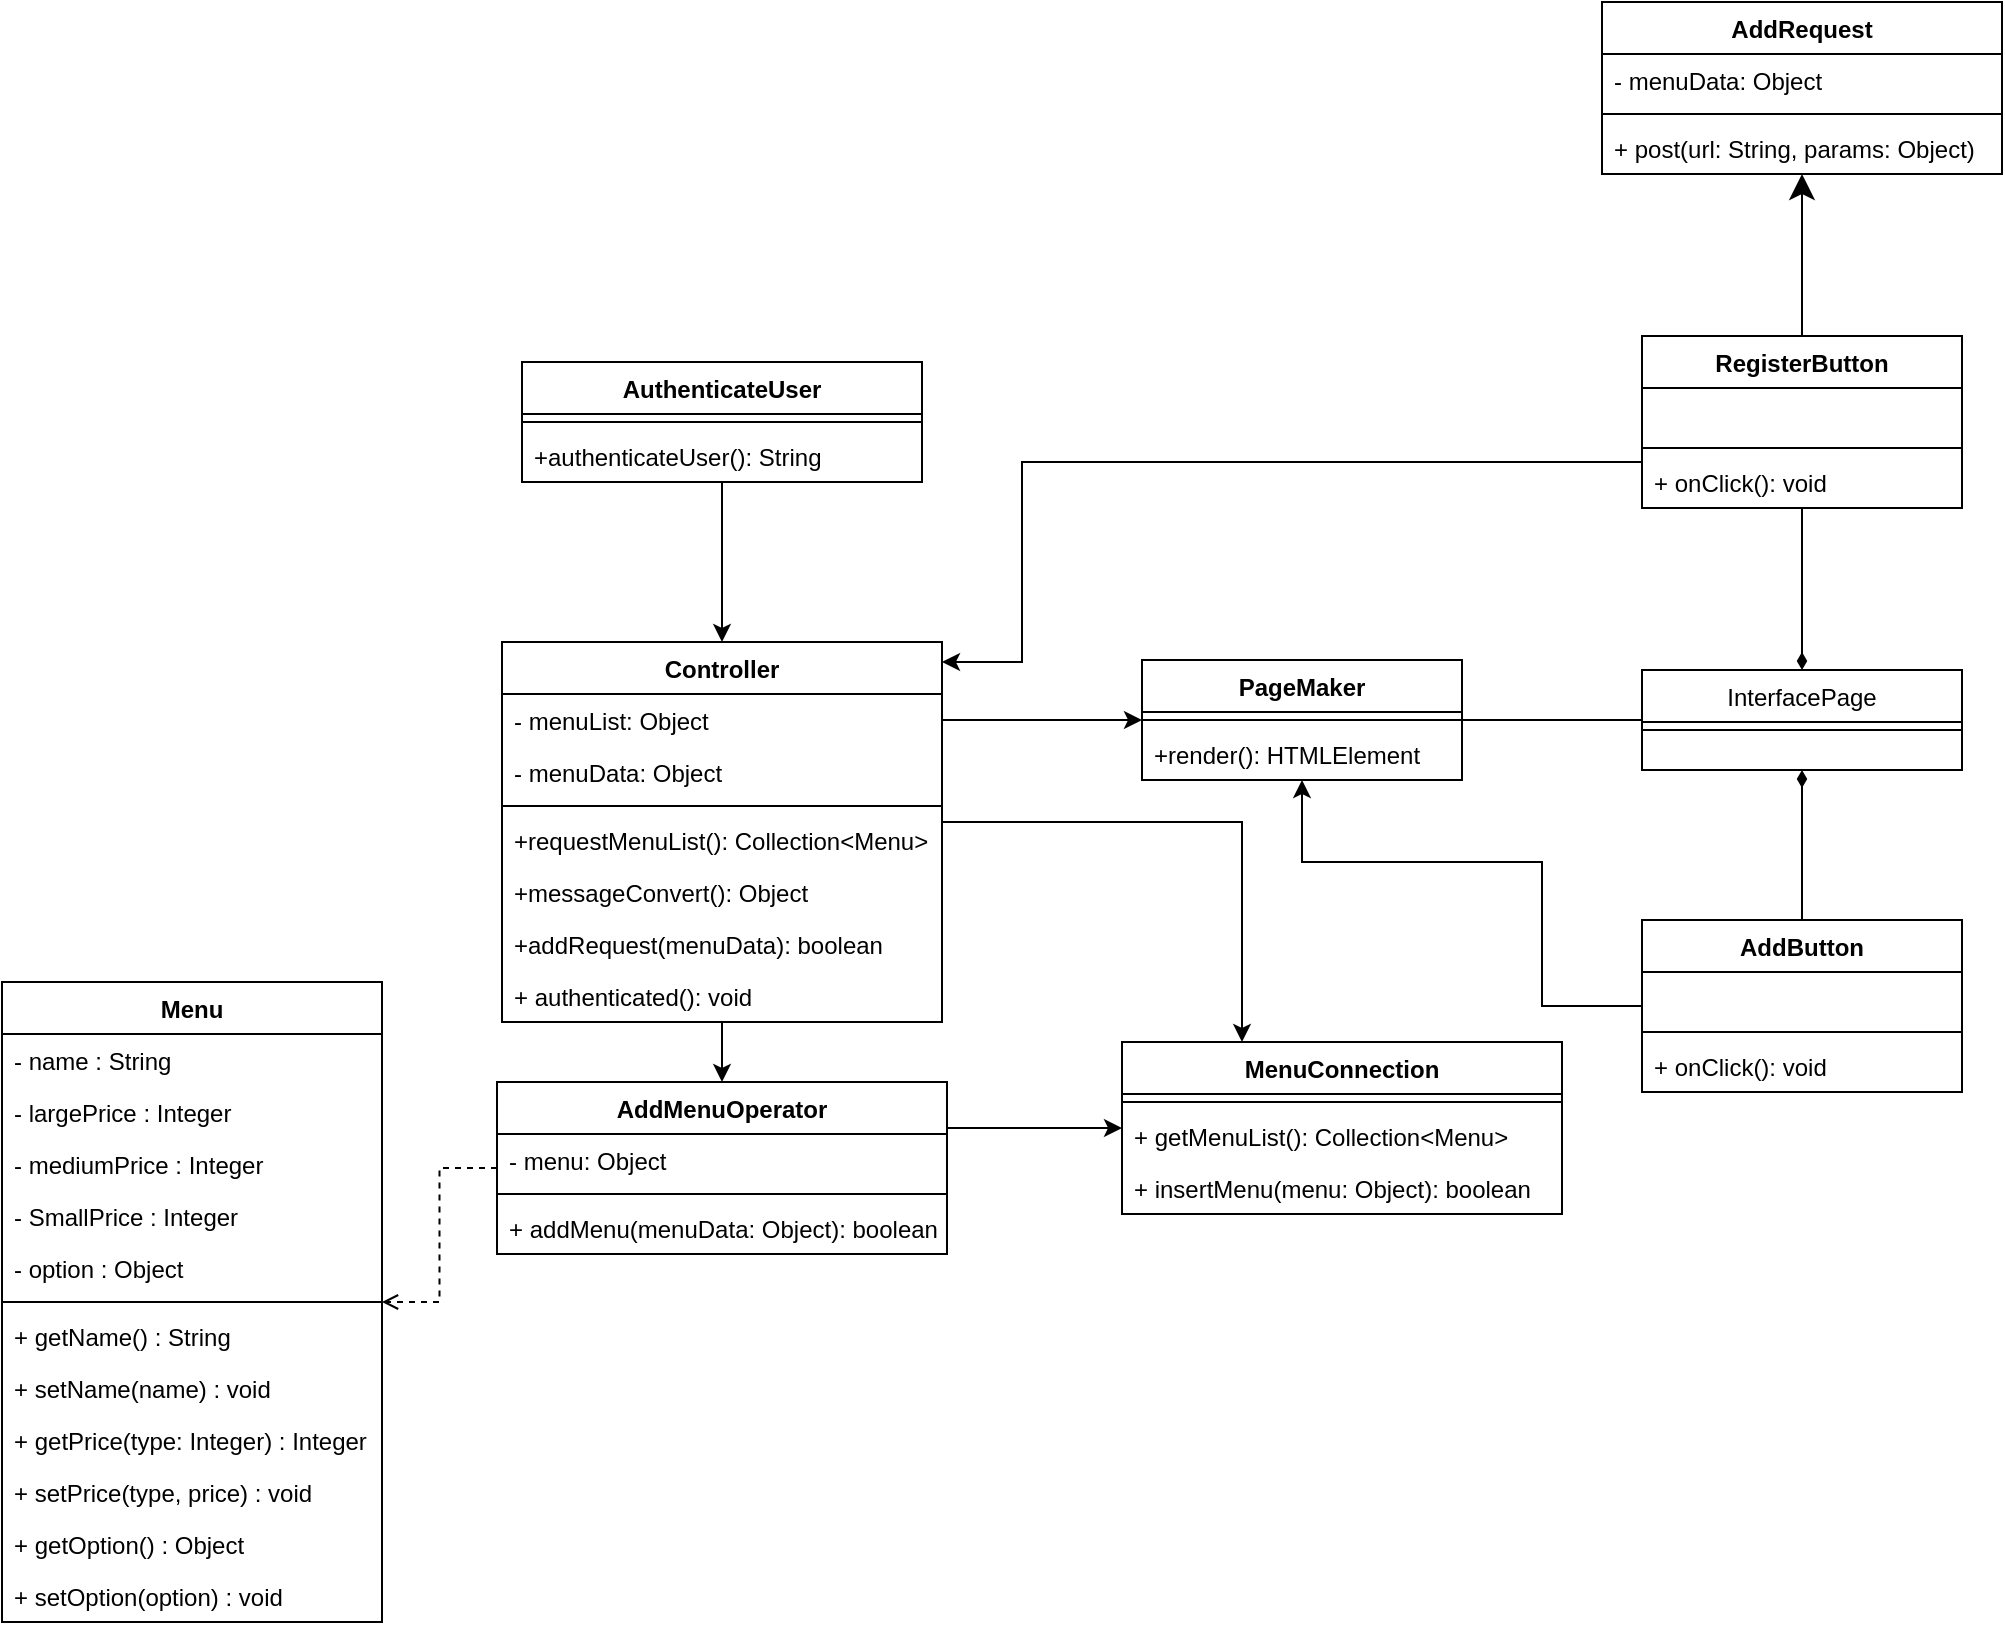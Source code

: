 <mxfile version="14.6.11" type="device"><diagram id="C5RBs43oDa-KdzZeNtuy" name="Page-1"><mxGraphModel dx="1607" dy="1112" grid="1" gridSize="10" guides="1" tooltips="1" connect="1" arrows="1" fold="1" page="1" pageScale="1" pageWidth="827" pageHeight="1169" math="0" shadow="0"><root><mxCell id="WIyWlLk6GJQsqaUBKTNV-0"/><mxCell id="WIyWlLk6GJQsqaUBKTNV-1" parent="WIyWlLk6GJQsqaUBKTNV-0"/><mxCell id="pPJMMQS9cLCAIbt_P9wO-0" value="MenuConnection" style="swimlane;fontStyle=1;align=center;verticalAlign=top;childLayout=stackLayout;horizontal=1;startSize=26;horizontalStack=0;resizeParent=1;resizeParentMax=0;resizeLast=0;collapsible=1;marginBottom=0;" vertex="1" parent="WIyWlLk6GJQsqaUBKTNV-1"><mxGeometry x="180" y="560" width="220" height="86" as="geometry"/></mxCell><mxCell id="pPJMMQS9cLCAIbt_P9wO-1" value="" style="line;strokeWidth=1;fillColor=none;align=left;verticalAlign=middle;spacingTop=-1;spacingLeft=3;spacingRight=3;rotatable=0;labelPosition=right;points=[];portConstraint=eastwest;" vertex="1" parent="pPJMMQS9cLCAIbt_P9wO-0"><mxGeometry y="26" width="220" height="8" as="geometry"/></mxCell><mxCell id="pPJMMQS9cLCAIbt_P9wO-2" value="+ getMenuList(): Collection&lt;Menu&gt;" style="text;strokeColor=none;fillColor=none;align=left;verticalAlign=top;spacingLeft=4;spacingRight=4;overflow=hidden;rotatable=0;points=[[0,0.5],[1,0.5]];portConstraint=eastwest;" vertex="1" parent="pPJMMQS9cLCAIbt_P9wO-0"><mxGeometry y="34" width="220" height="26" as="geometry"/></mxCell><mxCell id="pPJMMQS9cLCAIbt_P9wO-3" value="+ insertMenu(menu: Object): boolean" style="text;strokeColor=none;fillColor=none;align=left;verticalAlign=top;spacingLeft=4;spacingRight=4;overflow=hidden;rotatable=0;points=[[0,0.5],[1,0.5]];portConstraint=eastwest;" vertex="1" parent="pPJMMQS9cLCAIbt_P9wO-0"><mxGeometry y="60" width="220" height="26" as="geometry"/></mxCell><mxCell id="pPJMMQS9cLCAIbt_P9wO-4" style="edgeStyle=orthogonalEdgeStyle;rounded=0;orthogonalLoop=1;jettySize=auto;html=1;endArrow=open;endFill=0;endSize=6;dashed=1;" edge="1" parent="WIyWlLk6GJQsqaUBKTNV-1" source="pPJMMQS9cLCAIbt_P9wO-19" target="pPJMMQS9cLCAIbt_P9wO-5"><mxGeometry relative="1" as="geometry"/></mxCell><mxCell id="pPJMMQS9cLCAIbt_P9wO-5" value="Menu" style="swimlane;fontStyle=1;align=center;verticalAlign=top;childLayout=stackLayout;horizontal=1;startSize=26;horizontalStack=0;resizeParent=1;resizeParentMax=0;resizeLast=0;collapsible=1;marginBottom=0;" vertex="1" parent="WIyWlLk6GJQsqaUBKTNV-1"><mxGeometry x="-380" y="530" width="190" height="320" as="geometry"/></mxCell><mxCell id="pPJMMQS9cLCAIbt_P9wO-6" value="- name : String" style="text;strokeColor=none;fillColor=none;align=left;verticalAlign=top;spacingLeft=4;spacingRight=4;overflow=hidden;rotatable=0;points=[[0,0.5],[1,0.5]];portConstraint=eastwest;" vertex="1" parent="pPJMMQS9cLCAIbt_P9wO-5"><mxGeometry y="26" width="190" height="26" as="geometry"/></mxCell><mxCell id="pPJMMQS9cLCAIbt_P9wO-7" value="- largePrice : Integer" style="text;strokeColor=none;fillColor=none;align=left;verticalAlign=top;spacingLeft=4;spacingRight=4;overflow=hidden;rotatable=0;points=[[0,0.5],[1,0.5]];portConstraint=eastwest;" vertex="1" parent="pPJMMQS9cLCAIbt_P9wO-5"><mxGeometry y="52" width="190" height="26" as="geometry"/></mxCell><mxCell id="pPJMMQS9cLCAIbt_P9wO-8" value="- mediumPrice : Integer" style="text;strokeColor=none;fillColor=none;align=left;verticalAlign=top;spacingLeft=4;spacingRight=4;overflow=hidden;rotatable=0;points=[[0,0.5],[1,0.5]];portConstraint=eastwest;" vertex="1" parent="pPJMMQS9cLCAIbt_P9wO-5"><mxGeometry y="78" width="190" height="26" as="geometry"/></mxCell><mxCell id="pPJMMQS9cLCAIbt_P9wO-9" value="- SmallPrice : Integer" style="text;strokeColor=none;fillColor=none;align=left;verticalAlign=top;spacingLeft=4;spacingRight=4;overflow=hidden;rotatable=0;points=[[0,0.5],[1,0.5]];portConstraint=eastwest;" vertex="1" parent="pPJMMQS9cLCAIbt_P9wO-5"><mxGeometry y="104" width="190" height="26" as="geometry"/></mxCell><mxCell id="pPJMMQS9cLCAIbt_P9wO-10" value="- option : Object" style="text;strokeColor=none;fillColor=none;align=left;verticalAlign=top;spacingLeft=4;spacingRight=4;overflow=hidden;rotatable=0;points=[[0,0.5],[1,0.5]];portConstraint=eastwest;" vertex="1" parent="pPJMMQS9cLCAIbt_P9wO-5"><mxGeometry y="130" width="190" height="26" as="geometry"/></mxCell><mxCell id="pPJMMQS9cLCAIbt_P9wO-11" value="" style="line;strokeWidth=1;fillColor=none;align=left;verticalAlign=middle;spacingTop=-1;spacingLeft=3;spacingRight=3;rotatable=0;labelPosition=right;points=[];portConstraint=eastwest;" vertex="1" parent="pPJMMQS9cLCAIbt_P9wO-5"><mxGeometry y="156" width="190" height="8" as="geometry"/></mxCell><mxCell id="pPJMMQS9cLCAIbt_P9wO-12" value="+ getName() : String" style="text;strokeColor=none;fillColor=none;align=left;verticalAlign=top;spacingLeft=4;spacingRight=4;overflow=hidden;rotatable=0;points=[[0,0.5],[1,0.5]];portConstraint=eastwest;" vertex="1" parent="pPJMMQS9cLCAIbt_P9wO-5"><mxGeometry y="164" width="190" height="26" as="geometry"/></mxCell><mxCell id="pPJMMQS9cLCAIbt_P9wO-13" value="+ setName(name) : void" style="text;strokeColor=none;fillColor=none;align=left;verticalAlign=top;spacingLeft=4;spacingRight=4;overflow=hidden;rotatable=0;points=[[0,0.5],[1,0.5]];portConstraint=eastwest;" vertex="1" parent="pPJMMQS9cLCAIbt_P9wO-5"><mxGeometry y="190" width="190" height="26" as="geometry"/></mxCell><mxCell id="pPJMMQS9cLCAIbt_P9wO-14" value="+ getPrice(type: Integer) : Integer" style="text;strokeColor=none;fillColor=none;align=left;verticalAlign=top;spacingLeft=4;spacingRight=4;overflow=hidden;rotatable=0;points=[[0,0.5],[1,0.5]];portConstraint=eastwest;" vertex="1" parent="pPJMMQS9cLCAIbt_P9wO-5"><mxGeometry y="216" width="190" height="26" as="geometry"/></mxCell><mxCell id="pPJMMQS9cLCAIbt_P9wO-15" value="+ setPrice(type, price) : void" style="text;strokeColor=none;fillColor=none;align=left;verticalAlign=top;spacingLeft=4;spacingRight=4;overflow=hidden;rotatable=0;points=[[0,0.5],[1,0.5]];portConstraint=eastwest;" vertex="1" parent="pPJMMQS9cLCAIbt_P9wO-5"><mxGeometry y="242" width="190" height="26" as="geometry"/></mxCell><mxCell id="pPJMMQS9cLCAIbt_P9wO-16" value="+ getOption() : Object" style="text;strokeColor=none;fillColor=none;align=left;verticalAlign=top;spacingLeft=4;spacingRight=4;overflow=hidden;rotatable=0;points=[[0,0.5],[1,0.5]];portConstraint=eastwest;" vertex="1" parent="pPJMMQS9cLCAIbt_P9wO-5"><mxGeometry y="268" width="190" height="26" as="geometry"/></mxCell><mxCell id="pPJMMQS9cLCAIbt_P9wO-17" value="+ setOption(option) : void" style="text;strokeColor=none;fillColor=none;align=left;verticalAlign=top;spacingLeft=4;spacingRight=4;overflow=hidden;rotatable=0;points=[[0,0.5],[1,0.5]];portConstraint=eastwest;" vertex="1" parent="pPJMMQS9cLCAIbt_P9wO-5"><mxGeometry y="294" width="190" height="26" as="geometry"/></mxCell><mxCell id="pPJMMQS9cLCAIbt_P9wO-18" style="edgeStyle=orthogonalEdgeStyle;rounded=0;orthogonalLoop=1;jettySize=auto;html=1;endArrow=classic;endFill=1;endSize=6;" edge="1" parent="WIyWlLk6GJQsqaUBKTNV-1" source="pPJMMQS9cLCAIbt_P9wO-19" target="pPJMMQS9cLCAIbt_P9wO-0"><mxGeometry relative="1" as="geometry"><Array as="points"><mxPoint x="150" y="603"/><mxPoint x="150" y="603"/></Array></mxGeometry></mxCell><mxCell id="pPJMMQS9cLCAIbt_P9wO-19" value="AddMenuOperator" style="swimlane;fontStyle=1;align=center;verticalAlign=top;childLayout=stackLayout;horizontal=1;startSize=26;horizontalStack=0;resizeParent=1;resizeParentMax=0;resizeLast=0;collapsible=1;marginBottom=0;" vertex="1" parent="WIyWlLk6GJQsqaUBKTNV-1"><mxGeometry x="-132.5" y="580" width="225" height="86" as="geometry"/></mxCell><mxCell id="pPJMMQS9cLCAIbt_P9wO-20" value="- menu: Object" style="text;strokeColor=none;fillColor=none;align=left;verticalAlign=top;spacingLeft=4;spacingRight=4;overflow=hidden;rotatable=0;points=[[0,0.5],[1,0.5]];portConstraint=eastwest;" vertex="1" parent="pPJMMQS9cLCAIbt_P9wO-19"><mxGeometry y="26" width="225" height="26" as="geometry"/></mxCell><mxCell id="pPJMMQS9cLCAIbt_P9wO-21" value="" style="line;strokeWidth=1;fillColor=none;align=left;verticalAlign=middle;spacingTop=-1;spacingLeft=3;spacingRight=3;rotatable=0;labelPosition=right;points=[];portConstraint=eastwest;" vertex="1" parent="pPJMMQS9cLCAIbt_P9wO-19"><mxGeometry y="52" width="225" height="8" as="geometry"/></mxCell><mxCell id="pPJMMQS9cLCAIbt_P9wO-22" value="+ addMenu(menuData: Object): boolean" style="text;strokeColor=none;fillColor=none;align=left;verticalAlign=top;spacingLeft=4;spacingRight=4;overflow=hidden;rotatable=0;points=[[0,0.5],[1,0.5]];portConstraint=eastwest;" vertex="1" parent="pPJMMQS9cLCAIbt_P9wO-19"><mxGeometry y="60" width="225" height="26" as="geometry"/></mxCell><mxCell id="pPJMMQS9cLCAIbt_P9wO-23" style="edgeStyle=orthogonalEdgeStyle;rounded=0;orthogonalLoop=1;jettySize=auto;html=1;endArrow=none;endFill=0;" edge="1" parent="WIyWlLk6GJQsqaUBKTNV-1" source="pPJMMQS9cLCAIbt_P9wO-24" target="pPJMMQS9cLCAIbt_P9wO-56"><mxGeometry relative="1" as="geometry"/></mxCell><mxCell id="pPJMMQS9cLCAIbt_P9wO-24" value="PageMaker" style="swimlane;fontStyle=1;align=center;verticalAlign=top;childLayout=stackLayout;horizontal=1;startSize=26;horizontalStack=0;resizeParent=1;resizeParentMax=0;resizeLast=0;collapsible=1;marginBottom=0;" vertex="1" parent="WIyWlLk6GJQsqaUBKTNV-1"><mxGeometry x="190" y="369" width="160" height="60" as="geometry"/></mxCell><mxCell id="pPJMMQS9cLCAIbt_P9wO-25" value="" style="line;strokeWidth=1;fillColor=none;align=left;verticalAlign=middle;spacingTop=-1;spacingLeft=3;spacingRight=3;rotatable=0;labelPosition=right;points=[];portConstraint=eastwest;" vertex="1" parent="pPJMMQS9cLCAIbt_P9wO-24"><mxGeometry y="26" width="160" height="8" as="geometry"/></mxCell><mxCell id="pPJMMQS9cLCAIbt_P9wO-26" value="+render(): HTMLElement" style="text;strokeColor=none;fillColor=none;align=left;verticalAlign=top;spacingLeft=4;spacingRight=4;overflow=hidden;rotatable=0;points=[[0,0.5],[1,0.5]];portConstraint=eastwest;" vertex="1" parent="pPJMMQS9cLCAIbt_P9wO-24"><mxGeometry y="34" width="160" height="26" as="geometry"/></mxCell><mxCell id="pPJMMQS9cLCAIbt_P9wO-27" style="edgeStyle=orthogonalEdgeStyle;rounded=0;orthogonalLoop=1;jettySize=auto;html=1;" edge="1" parent="WIyWlLk6GJQsqaUBKTNV-1" source="pPJMMQS9cLCAIbt_P9wO-52" target="pPJMMQS9cLCAIbt_P9wO-30"><mxGeometry relative="1" as="geometry"/></mxCell><mxCell id="pPJMMQS9cLCAIbt_P9wO-28" style="edgeStyle=orthogonalEdgeStyle;rounded=0;orthogonalLoop=1;jettySize=auto;html=1;endArrow=classic;endFill=1;endSize=6;" edge="1" parent="WIyWlLk6GJQsqaUBKTNV-1" source="pPJMMQS9cLCAIbt_P9wO-30" target="pPJMMQS9cLCAIbt_P9wO-19"><mxGeometry relative="1" as="geometry"/></mxCell><mxCell id="pPJMMQS9cLCAIbt_P9wO-29" style="edgeStyle=orthogonalEdgeStyle;rounded=0;orthogonalLoop=1;jettySize=auto;html=1;endArrow=classic;endFill=1;endSize=6;" edge="1" parent="WIyWlLk6GJQsqaUBKTNV-1" source="pPJMMQS9cLCAIbt_P9wO-30" target="pPJMMQS9cLCAIbt_P9wO-0"><mxGeometry relative="1" as="geometry"><Array as="points"><mxPoint x="240" y="450"/></Array></mxGeometry></mxCell><mxCell id="pPJMMQS9cLCAIbt_P9wO-30" value="Controller" style="swimlane;fontStyle=1;align=center;verticalAlign=top;childLayout=stackLayout;horizontal=1;startSize=26;horizontalStack=0;resizeParent=1;resizeParentMax=0;resizeLast=0;collapsible=1;marginBottom=0;" vertex="1" parent="WIyWlLk6GJQsqaUBKTNV-1"><mxGeometry x="-130" y="360" width="220" height="190" as="geometry"/></mxCell><mxCell id="pPJMMQS9cLCAIbt_P9wO-31" value="- menuList: Object" style="text;strokeColor=none;fillColor=none;align=left;verticalAlign=top;spacingLeft=4;spacingRight=4;overflow=hidden;rotatable=0;points=[[0,0.5],[1,0.5]];portConstraint=eastwest;" vertex="1" parent="pPJMMQS9cLCAIbt_P9wO-30"><mxGeometry y="26" width="220" height="26" as="geometry"/></mxCell><mxCell id="pPJMMQS9cLCAIbt_P9wO-32" value="- menuData: Object" style="text;strokeColor=none;fillColor=none;align=left;verticalAlign=top;spacingLeft=4;spacingRight=4;overflow=hidden;rotatable=0;points=[[0,0.5],[1,0.5]];portConstraint=eastwest;" vertex="1" parent="pPJMMQS9cLCAIbt_P9wO-30"><mxGeometry y="52" width="220" height="26" as="geometry"/></mxCell><mxCell id="pPJMMQS9cLCAIbt_P9wO-33" value="" style="line;strokeWidth=1;fillColor=none;align=left;verticalAlign=middle;spacingTop=-1;spacingLeft=3;spacingRight=3;rotatable=0;labelPosition=right;points=[];portConstraint=eastwest;" vertex="1" parent="pPJMMQS9cLCAIbt_P9wO-30"><mxGeometry y="78" width="220" height="8" as="geometry"/></mxCell><mxCell id="pPJMMQS9cLCAIbt_P9wO-34" value="+requestMenuList(): Collection&lt;Menu&gt;" style="text;strokeColor=none;fillColor=none;align=left;verticalAlign=top;spacingLeft=4;spacingRight=4;overflow=hidden;rotatable=0;points=[[0,0.5],[1,0.5]];portConstraint=eastwest;" vertex="1" parent="pPJMMQS9cLCAIbt_P9wO-30"><mxGeometry y="86" width="220" height="26" as="geometry"/></mxCell><mxCell id="pPJMMQS9cLCAIbt_P9wO-35" value="+messageConvert(): Object" style="text;strokeColor=none;fillColor=none;align=left;verticalAlign=top;spacingLeft=4;spacingRight=4;overflow=hidden;rotatable=0;points=[[0,0.5],[1,0.5]];portConstraint=eastwest;" vertex="1" parent="pPJMMQS9cLCAIbt_P9wO-30"><mxGeometry y="112" width="220" height="26" as="geometry"/></mxCell><mxCell id="pPJMMQS9cLCAIbt_P9wO-36" value="+addRequest(menuData): boolean" style="text;strokeColor=none;fillColor=none;align=left;verticalAlign=top;spacingLeft=4;spacingRight=4;overflow=hidden;rotatable=0;points=[[0,0.5],[1,0.5]];portConstraint=eastwest;" vertex="1" parent="pPJMMQS9cLCAIbt_P9wO-30"><mxGeometry y="138" width="220" height="26" as="geometry"/></mxCell><mxCell id="pPJMMQS9cLCAIbt_P9wO-60" value="+ authenticated(): void" style="text;strokeColor=none;fillColor=none;align=left;verticalAlign=top;spacingLeft=4;spacingRight=4;overflow=hidden;rotatable=0;points=[[0,0.5],[1,0.5]];portConstraint=eastwest;" vertex="1" parent="pPJMMQS9cLCAIbt_P9wO-30"><mxGeometry y="164" width="220" height="26" as="geometry"/></mxCell><mxCell id="pPJMMQS9cLCAIbt_P9wO-37" value="AddRequest" style="swimlane;fontStyle=1;align=center;verticalAlign=top;childLayout=stackLayout;horizontal=1;startSize=26;horizontalStack=0;resizeParent=1;resizeParentMax=0;resizeLast=0;collapsible=1;marginBottom=0;" vertex="1" parent="WIyWlLk6GJQsqaUBKTNV-1"><mxGeometry x="420" y="40" width="200" height="86" as="geometry"/></mxCell><mxCell id="pPJMMQS9cLCAIbt_P9wO-38" value="- menuData: Object" style="text;strokeColor=none;fillColor=none;align=left;verticalAlign=top;spacingLeft=4;spacingRight=4;overflow=hidden;rotatable=0;points=[[0,0.5],[1,0.5]];portConstraint=eastwest;" vertex="1" parent="pPJMMQS9cLCAIbt_P9wO-37"><mxGeometry y="26" width="200" height="26" as="geometry"/></mxCell><mxCell id="pPJMMQS9cLCAIbt_P9wO-39" value="" style="line;strokeWidth=1;fillColor=none;align=left;verticalAlign=middle;spacingTop=-1;spacingLeft=3;spacingRight=3;rotatable=0;labelPosition=right;points=[];portConstraint=eastwest;" vertex="1" parent="pPJMMQS9cLCAIbt_P9wO-37"><mxGeometry y="52" width="200" height="8" as="geometry"/></mxCell><mxCell id="pPJMMQS9cLCAIbt_P9wO-40" value="+ post(url: String, params: Object)" style="text;strokeColor=none;fillColor=none;align=left;verticalAlign=top;spacingLeft=4;spacingRight=4;overflow=hidden;rotatable=0;points=[[0,0.5],[1,0.5]];portConstraint=eastwest;" vertex="1" parent="pPJMMQS9cLCAIbt_P9wO-37"><mxGeometry y="60" width="200" height="26" as="geometry"/></mxCell><mxCell id="pPJMMQS9cLCAIbt_P9wO-41" style="edgeStyle=orthogonalEdgeStyle;rounded=0;orthogonalLoop=1;jettySize=auto;html=1;endArrow=classic;endFill=1;endSize=10;" edge="1" parent="WIyWlLk6GJQsqaUBKTNV-1" source="pPJMMQS9cLCAIbt_P9wO-43" target="pPJMMQS9cLCAIbt_P9wO-37"><mxGeometry relative="1" as="geometry"/></mxCell><mxCell id="pPJMMQS9cLCAIbt_P9wO-42" style="edgeStyle=orthogonalEdgeStyle;rounded=0;orthogonalLoop=1;jettySize=auto;html=1;endArrow=classic;endFill=1;endSize=6;" edge="1" parent="WIyWlLk6GJQsqaUBKTNV-1" source="pPJMMQS9cLCAIbt_P9wO-43" target="pPJMMQS9cLCAIbt_P9wO-30"><mxGeometry relative="1" as="geometry"><Array as="points"><mxPoint x="130" y="270"/><mxPoint x="130" y="370"/></Array></mxGeometry></mxCell><mxCell id="pPJMMQS9cLCAIbt_P9wO-43" value="RegisterButton" style="swimlane;fontStyle=1;align=center;verticalAlign=top;childLayout=stackLayout;horizontal=1;startSize=26;horizontalStack=0;resizeParent=1;resizeParentMax=0;resizeLast=0;collapsible=1;marginBottom=0;" vertex="1" parent="WIyWlLk6GJQsqaUBKTNV-1"><mxGeometry x="440" y="207" width="160" height="86" as="geometry"/></mxCell><mxCell id="pPJMMQS9cLCAIbt_P9wO-44" value=" " style="text;strokeColor=none;fillColor=none;align=left;verticalAlign=top;spacingLeft=4;spacingRight=4;overflow=hidden;rotatable=0;points=[[0,0.5],[1,0.5]];portConstraint=eastwest;" vertex="1" parent="pPJMMQS9cLCAIbt_P9wO-43"><mxGeometry y="26" width="160" height="26" as="geometry"/></mxCell><mxCell id="pPJMMQS9cLCAIbt_P9wO-45" value="" style="line;strokeWidth=1;fillColor=none;align=left;verticalAlign=middle;spacingTop=-1;spacingLeft=3;spacingRight=3;rotatable=0;labelPosition=right;points=[];portConstraint=eastwest;" vertex="1" parent="pPJMMQS9cLCAIbt_P9wO-43"><mxGeometry y="52" width="160" height="8" as="geometry"/></mxCell><mxCell id="pPJMMQS9cLCAIbt_P9wO-46" value="+ onClick(): void" style="text;strokeColor=none;fillColor=none;align=left;verticalAlign=top;spacingLeft=4;spacingRight=4;overflow=hidden;rotatable=0;points=[[0,0.5],[1,0.5]];portConstraint=eastwest;" vertex="1" parent="pPJMMQS9cLCAIbt_P9wO-43"><mxGeometry y="60" width="160" height="26" as="geometry"/></mxCell><mxCell id="pPJMMQS9cLCAIbt_P9wO-47" style="edgeStyle=orthogonalEdgeStyle;rounded=0;orthogonalLoop=1;jettySize=auto;html=1;endArrow=classic;endFill=1;endSize=6;" edge="1" parent="WIyWlLk6GJQsqaUBKTNV-1" source="pPJMMQS9cLCAIbt_P9wO-48" target="pPJMMQS9cLCAIbt_P9wO-24"><mxGeometry relative="1" as="geometry"><mxPoint x="740" y="610" as="targetPoint"/><Array as="points"><mxPoint x="390" y="542"/><mxPoint x="390" y="470"/><mxPoint x="270" y="470"/></Array></mxGeometry></mxCell><mxCell id="pPJMMQS9cLCAIbt_P9wO-48" value="AddButton" style="swimlane;fontStyle=1;align=center;verticalAlign=top;childLayout=stackLayout;horizontal=1;startSize=26;horizontalStack=0;resizeParent=1;resizeParentMax=0;resizeLast=0;collapsible=1;marginBottom=0;" vertex="1" parent="WIyWlLk6GJQsqaUBKTNV-1"><mxGeometry x="440" y="499" width="160" height="86" as="geometry"/></mxCell><mxCell id="pPJMMQS9cLCAIbt_P9wO-49" value=" " style="text;strokeColor=none;fillColor=none;align=left;verticalAlign=top;spacingLeft=4;spacingRight=4;overflow=hidden;rotatable=0;points=[[0,0.5],[1,0.5]];portConstraint=eastwest;" vertex="1" parent="pPJMMQS9cLCAIbt_P9wO-48"><mxGeometry y="26" width="160" height="26" as="geometry"/></mxCell><mxCell id="pPJMMQS9cLCAIbt_P9wO-50" value="" style="line;strokeWidth=1;fillColor=none;align=left;verticalAlign=middle;spacingTop=-1;spacingLeft=3;spacingRight=3;rotatable=0;labelPosition=right;points=[];portConstraint=eastwest;" vertex="1" parent="pPJMMQS9cLCAIbt_P9wO-48"><mxGeometry y="52" width="160" height="8" as="geometry"/></mxCell><mxCell id="pPJMMQS9cLCAIbt_P9wO-51" value="+ onClick(): void" style="text;strokeColor=none;fillColor=none;align=left;verticalAlign=top;spacingLeft=4;spacingRight=4;overflow=hidden;rotatable=0;points=[[0,0.5],[1,0.5]];portConstraint=eastwest;" vertex="1" parent="pPJMMQS9cLCAIbt_P9wO-48"><mxGeometry y="60" width="160" height="26" as="geometry"/></mxCell><mxCell id="pPJMMQS9cLCAIbt_P9wO-52" value="AuthenticateUser" style="swimlane;fontStyle=1;align=center;verticalAlign=top;childLayout=stackLayout;horizontal=1;startSize=26;horizontalStack=0;resizeParent=1;resizeParentMax=0;resizeLast=0;collapsible=1;marginBottom=0;" vertex="1" parent="WIyWlLk6GJQsqaUBKTNV-1"><mxGeometry x="-120" y="220" width="200" height="60" as="geometry"/></mxCell><mxCell id="pPJMMQS9cLCAIbt_P9wO-53" value="" style="line;strokeWidth=1;fillColor=none;align=left;verticalAlign=middle;spacingTop=-1;spacingLeft=3;spacingRight=3;rotatable=0;labelPosition=right;points=[];portConstraint=eastwest;" vertex="1" parent="pPJMMQS9cLCAIbt_P9wO-52"><mxGeometry y="26" width="200" height="8" as="geometry"/></mxCell><mxCell id="pPJMMQS9cLCAIbt_P9wO-54" value="+authenticateUser(): String" style="text;strokeColor=none;fillColor=none;align=left;verticalAlign=top;spacingLeft=4;spacingRight=4;overflow=hidden;rotatable=0;points=[[0,0.5],[1,0.5]];portConstraint=eastwest;" vertex="1" parent="pPJMMQS9cLCAIbt_P9wO-52"><mxGeometry y="34" width="200" height="26" as="geometry"/></mxCell><mxCell id="pPJMMQS9cLCAIbt_P9wO-55" style="edgeStyle=orthogonalEdgeStyle;rounded=0;orthogonalLoop=1;jettySize=auto;html=1;" edge="1" parent="WIyWlLk6GJQsqaUBKTNV-1" source="pPJMMQS9cLCAIbt_P9wO-31" target="pPJMMQS9cLCAIbt_P9wO-24"><mxGeometry relative="1" as="geometry"><mxPoint x="180" y="399" as="targetPoint"/></mxGeometry></mxCell><mxCell id="pPJMMQS9cLCAIbt_P9wO-56" value="InterfacePage" style="swimlane;fontStyle=0;align=center;verticalAlign=top;childLayout=stackLayout;horizontal=1;startSize=26;horizontalStack=0;resizeParent=1;resizeLast=0;collapsible=1;marginBottom=0;rounded=0;shadow=0;strokeWidth=1;" vertex="1" parent="WIyWlLk6GJQsqaUBKTNV-1"><mxGeometry x="440" y="374" width="160" height="50" as="geometry"><mxRectangle x="550" y="140" width="160" height="26" as="alternateBounds"/></mxGeometry></mxCell><mxCell id="pPJMMQS9cLCAIbt_P9wO-57" value="" style="line;html=1;strokeWidth=1;align=left;verticalAlign=middle;spacingTop=-1;spacingLeft=3;spacingRight=3;rotatable=0;labelPosition=right;points=[];portConstraint=eastwest;" vertex="1" parent="pPJMMQS9cLCAIbt_P9wO-56"><mxGeometry y="26" width="160" height="8" as="geometry"/></mxCell><mxCell id="pPJMMQS9cLCAIbt_P9wO-58" value="" style="endArrow=diamondThin;endFill=1;endSize=6;html=1;" edge="1" parent="WIyWlLk6GJQsqaUBKTNV-1" source="pPJMMQS9cLCAIbt_P9wO-43" target="pPJMMQS9cLCAIbt_P9wO-56"><mxGeometry width="160" relative="1" as="geometry"><mxPoint x="414" y="330" as="sourcePoint"/><mxPoint x="574" y="330" as="targetPoint"/></mxGeometry></mxCell><mxCell id="pPJMMQS9cLCAIbt_P9wO-59" value="" style="endArrow=diamondThin;endFill=1;endSize=6;html=1;" edge="1" parent="WIyWlLk6GJQsqaUBKTNV-1" source="pPJMMQS9cLCAIbt_P9wO-48" target="pPJMMQS9cLCAIbt_P9wO-56"><mxGeometry width="160" relative="1" as="geometry"><mxPoint x="700" y="402.5" as="sourcePoint"/><mxPoint x="610" y="402.5" as="targetPoint"/></mxGeometry></mxCell></root></mxGraphModel></diagram></mxfile>